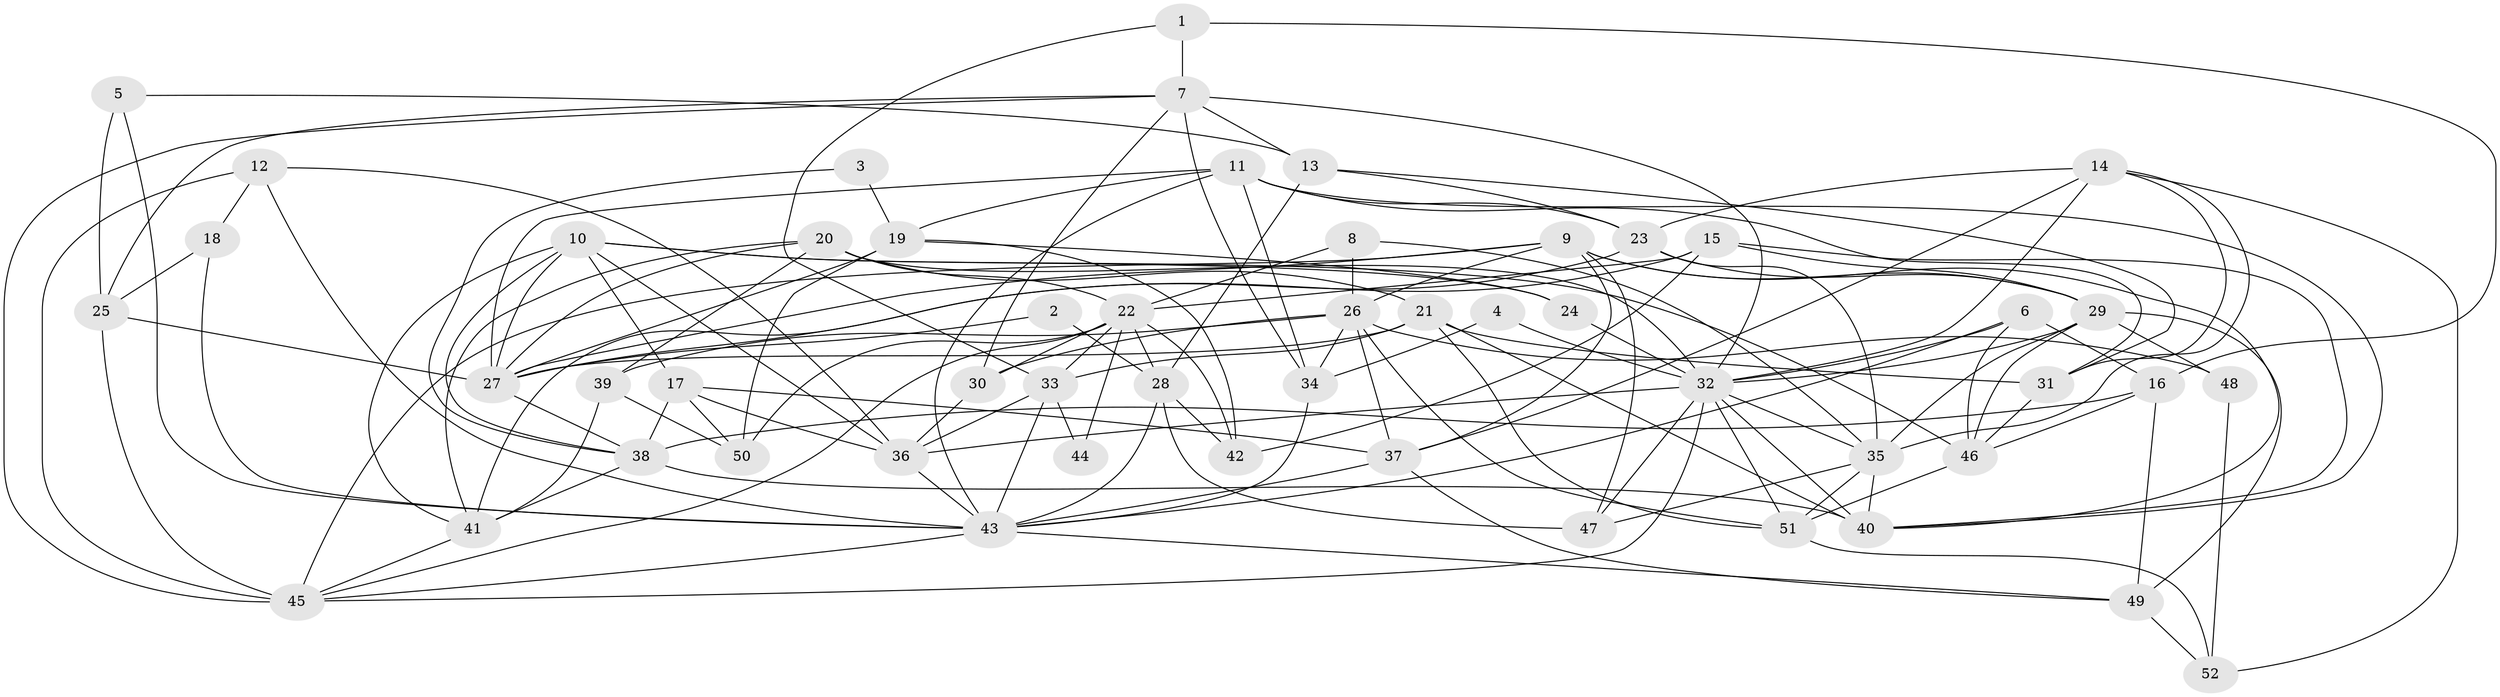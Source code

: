 // original degree distribution, {5: 0.21359223300970873, 4: 0.27184466019417475, 3: 0.2524271844660194, 6: 0.11650485436893204, 2: 0.1262135922330097, 7: 0.019417475728155338}
// Generated by graph-tools (version 1.1) at 2025/50/03/09/25 03:50:14]
// undirected, 52 vertices, 145 edges
graph export_dot {
graph [start="1"]
  node [color=gray90,style=filled];
  1;
  2;
  3;
  4;
  5;
  6;
  7;
  8;
  9;
  10;
  11;
  12;
  13;
  14;
  15;
  16;
  17;
  18;
  19;
  20;
  21;
  22;
  23;
  24;
  25;
  26;
  27;
  28;
  29;
  30;
  31;
  32;
  33;
  34;
  35;
  36;
  37;
  38;
  39;
  40;
  41;
  42;
  43;
  44;
  45;
  46;
  47;
  48;
  49;
  50;
  51;
  52;
  1 -- 7 [weight=1.0];
  1 -- 16 [weight=1.0];
  1 -- 33 [weight=1.0];
  2 -- 27 [weight=1.0];
  2 -- 28 [weight=1.0];
  3 -- 19 [weight=1.0];
  3 -- 38 [weight=1.0];
  4 -- 32 [weight=1.0];
  4 -- 34 [weight=1.0];
  5 -- 13 [weight=1.0];
  5 -- 25 [weight=1.0];
  5 -- 43 [weight=1.0];
  6 -- 16 [weight=1.0];
  6 -- 32 [weight=1.0];
  6 -- 43 [weight=1.0];
  6 -- 46 [weight=1.0];
  7 -- 13 [weight=2.0];
  7 -- 25 [weight=1.0];
  7 -- 30 [weight=1.0];
  7 -- 32 [weight=1.0];
  7 -- 34 [weight=1.0];
  7 -- 45 [weight=1.0];
  8 -- 22 [weight=1.0];
  8 -- 26 [weight=1.0];
  8 -- 35 [weight=1.0];
  9 -- 26 [weight=1.0];
  9 -- 27 [weight=1.0];
  9 -- 29 [weight=1.0];
  9 -- 37 [weight=1.0];
  9 -- 40 [weight=1.0];
  9 -- 45 [weight=1.0];
  9 -- 47 [weight=1.0];
  10 -- 17 [weight=1.0];
  10 -- 24 [weight=1.0];
  10 -- 27 [weight=1.0];
  10 -- 36 [weight=1.0];
  10 -- 38 [weight=1.0];
  10 -- 41 [weight=1.0];
  10 -- 46 [weight=1.0];
  11 -- 19 [weight=1.0];
  11 -- 23 [weight=1.0];
  11 -- 27 [weight=1.0];
  11 -- 31 [weight=1.0];
  11 -- 34 [weight=1.0];
  11 -- 40 [weight=1.0];
  11 -- 43 [weight=1.0];
  12 -- 18 [weight=1.0];
  12 -- 36 [weight=1.0];
  12 -- 43 [weight=1.0];
  12 -- 45 [weight=1.0];
  13 -- 23 [weight=1.0];
  13 -- 28 [weight=1.0];
  13 -- 31 [weight=1.0];
  14 -- 23 [weight=1.0];
  14 -- 31 [weight=1.0];
  14 -- 32 [weight=1.0];
  14 -- 35 [weight=1.0];
  14 -- 37 [weight=1.0];
  14 -- 52 [weight=1.0];
  15 -- 22 [weight=1.0];
  15 -- 27 [weight=1.0];
  15 -- 29 [weight=1.0];
  15 -- 40 [weight=1.0];
  15 -- 42 [weight=1.0];
  16 -- 38 [weight=1.0];
  16 -- 46 [weight=1.0];
  16 -- 49 [weight=1.0];
  17 -- 36 [weight=1.0];
  17 -- 37 [weight=1.0];
  17 -- 38 [weight=1.0];
  17 -- 50 [weight=1.0];
  18 -- 25 [weight=1.0];
  18 -- 43 [weight=1.0];
  19 -- 24 [weight=1.0];
  19 -- 27 [weight=1.0];
  19 -- 42 [weight=1.0];
  19 -- 50 [weight=1.0];
  20 -- 21 [weight=1.0];
  20 -- 22 [weight=1.0];
  20 -- 27 [weight=1.0];
  20 -- 32 [weight=1.0];
  20 -- 39 [weight=1.0];
  20 -- 41 [weight=1.0];
  21 -- 27 [weight=1.0];
  21 -- 31 [weight=1.0];
  21 -- 33 [weight=1.0];
  21 -- 40 [weight=2.0];
  21 -- 51 [weight=1.0];
  22 -- 28 [weight=1.0];
  22 -- 30 [weight=1.0];
  22 -- 33 [weight=1.0];
  22 -- 42 [weight=1.0];
  22 -- 44 [weight=1.0];
  22 -- 45 [weight=1.0];
  22 -- 50 [weight=1.0];
  23 -- 29 [weight=1.0];
  23 -- 35 [weight=1.0];
  23 -- 41 [weight=1.0];
  24 -- 32 [weight=1.0];
  25 -- 27 [weight=1.0];
  25 -- 45 [weight=1.0];
  26 -- 30 [weight=1.0];
  26 -- 34 [weight=1.0];
  26 -- 37 [weight=1.0];
  26 -- 39 [weight=1.0];
  26 -- 48 [weight=1.0];
  26 -- 51 [weight=1.0];
  27 -- 38 [weight=1.0];
  28 -- 42 [weight=1.0];
  28 -- 43 [weight=1.0];
  28 -- 47 [weight=1.0];
  29 -- 32 [weight=2.0];
  29 -- 35 [weight=1.0];
  29 -- 46 [weight=1.0];
  29 -- 48 [weight=1.0];
  29 -- 49 [weight=1.0];
  30 -- 36 [weight=1.0];
  31 -- 46 [weight=1.0];
  32 -- 35 [weight=1.0];
  32 -- 36 [weight=1.0];
  32 -- 40 [weight=1.0];
  32 -- 45 [weight=1.0];
  32 -- 47 [weight=1.0];
  32 -- 51 [weight=1.0];
  33 -- 36 [weight=1.0];
  33 -- 43 [weight=1.0];
  33 -- 44 [weight=1.0];
  34 -- 43 [weight=1.0];
  35 -- 40 [weight=1.0];
  35 -- 47 [weight=1.0];
  35 -- 51 [weight=1.0];
  36 -- 43 [weight=1.0];
  37 -- 43 [weight=1.0];
  37 -- 49 [weight=1.0];
  38 -- 40 [weight=1.0];
  38 -- 41 [weight=1.0];
  39 -- 41 [weight=1.0];
  39 -- 50 [weight=1.0];
  41 -- 45 [weight=1.0];
  43 -- 45 [weight=1.0];
  43 -- 49 [weight=1.0];
  46 -- 51 [weight=1.0];
  48 -- 52 [weight=1.0];
  49 -- 52 [weight=1.0];
  51 -- 52 [weight=1.0];
}
